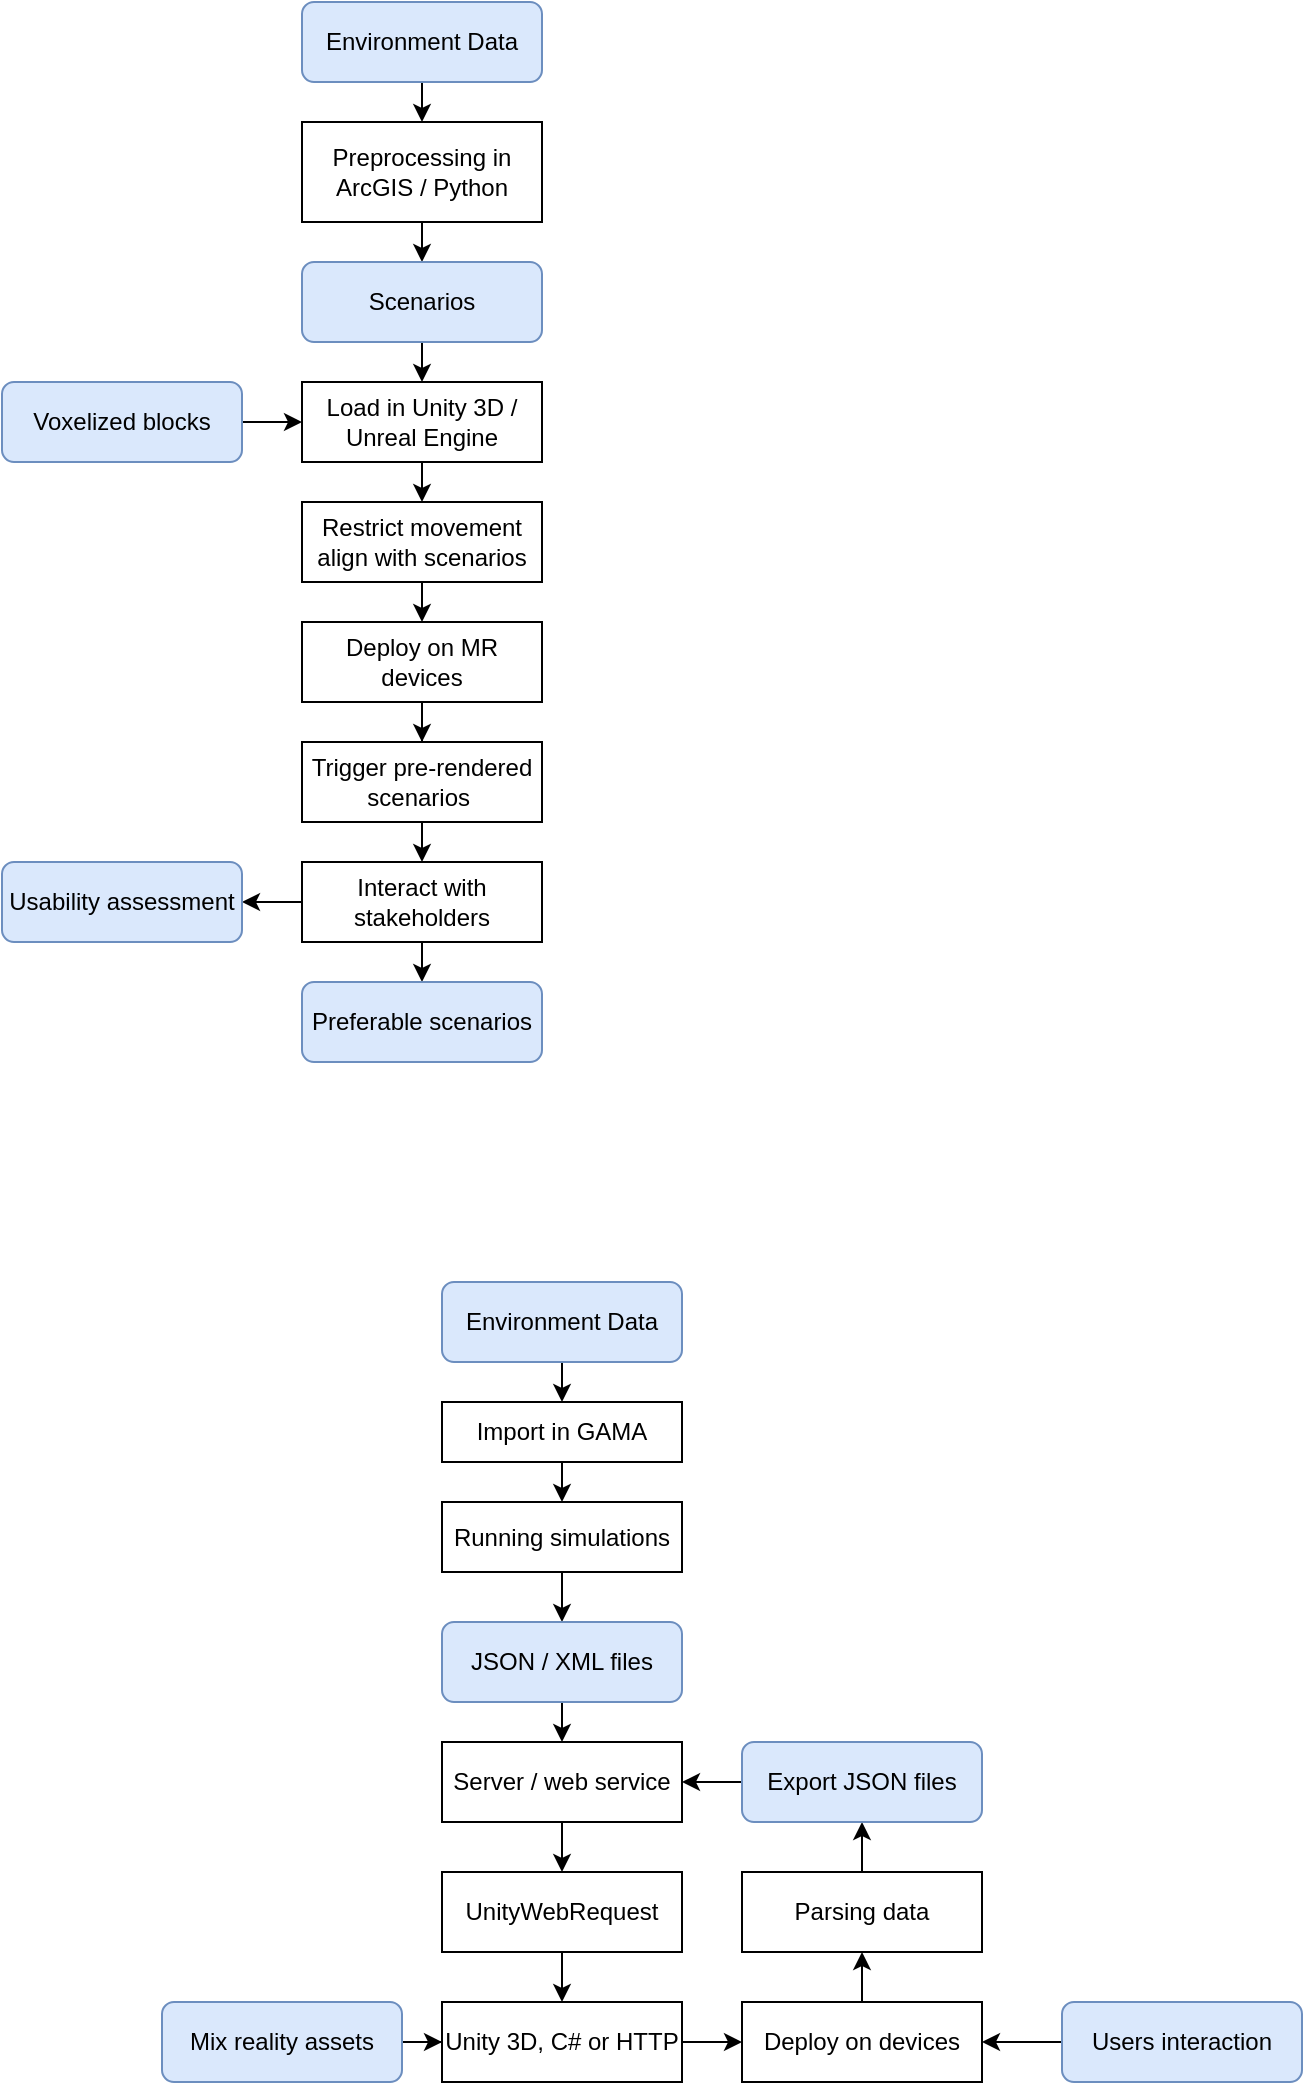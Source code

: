 <mxfile version="22.1.18" type="github">
  <diagram id="C5RBs43oDa-KdzZeNtuy" name="Page-1">
    <mxGraphModel dx="993" dy="2163" grid="1" gridSize="10" guides="1" tooltips="1" connect="1" arrows="1" fold="1" page="1" pageScale="1" pageWidth="827" pageHeight="1169" math="0" shadow="0">
      <root>
        <mxCell id="WIyWlLk6GJQsqaUBKTNV-0" />
        <mxCell id="WIyWlLk6GJQsqaUBKTNV-1" parent="WIyWlLk6GJQsqaUBKTNV-0" />
        <mxCell id="jLVxl9fpQNDpoja-MJB7-1" style="edgeStyle=orthogonalEdgeStyle;rounded=0;orthogonalLoop=1;jettySize=auto;html=1;exitX=0.5;exitY=1;exitDx=0;exitDy=0;entryX=0.5;entryY=0;entryDx=0;entryDy=0;" parent="WIyWlLk6GJQsqaUBKTNV-1" source="WIyWlLk6GJQsqaUBKTNV-3" target="jLVxl9fpQNDpoja-MJB7-0" edge="1">
          <mxGeometry relative="1" as="geometry" />
        </mxCell>
        <mxCell id="WIyWlLk6GJQsqaUBKTNV-3" value="Environment Data" style="rounded=1;whiteSpace=wrap;html=1;fontSize=12;glass=0;strokeWidth=1;shadow=0;fillColor=#dae8fc;strokeColor=#6c8ebf;" parent="WIyWlLk6GJQsqaUBKTNV-1" vertex="1">
          <mxGeometry x="180" y="80" width="120" height="40" as="geometry" />
        </mxCell>
        <mxCell id="jLVxl9fpQNDpoja-MJB7-5" style="edgeStyle=orthogonalEdgeStyle;rounded=0;orthogonalLoop=1;jettySize=auto;html=1;exitX=0.5;exitY=1;exitDx=0;exitDy=0;entryX=0.5;entryY=0;entryDx=0;entryDy=0;" parent="WIyWlLk6GJQsqaUBKTNV-1" source="jLVxl9fpQNDpoja-MJB7-0" target="jLVxl9fpQNDpoja-MJB7-4" edge="1">
          <mxGeometry relative="1" as="geometry" />
        </mxCell>
        <mxCell id="jLVxl9fpQNDpoja-MJB7-0" value="Preprocessing in ArcGIS / Python" style="rounded=0;whiteSpace=wrap;html=1;" parent="WIyWlLk6GJQsqaUBKTNV-1" vertex="1">
          <mxGeometry x="180" y="140" width="120" height="50" as="geometry" />
        </mxCell>
        <mxCell id="jLVxl9fpQNDpoja-MJB7-10" style="edgeStyle=orthogonalEdgeStyle;rounded=0;orthogonalLoop=1;jettySize=auto;html=1;exitX=0.5;exitY=1;exitDx=0;exitDy=0;entryX=0.5;entryY=0;entryDx=0;entryDy=0;" parent="WIyWlLk6GJQsqaUBKTNV-1" source="jLVxl9fpQNDpoja-MJB7-2" target="jLVxl9fpQNDpoja-MJB7-7" edge="1">
          <mxGeometry relative="1" as="geometry" />
        </mxCell>
        <mxCell id="jLVxl9fpQNDpoja-MJB7-2" value="Load in Unity 3D / Unreal Engine" style="rounded=0;whiteSpace=wrap;html=1;" parent="WIyWlLk6GJQsqaUBKTNV-1" vertex="1">
          <mxGeometry x="180" y="270" width="120" height="40" as="geometry" />
        </mxCell>
        <mxCell id="jLVxl9fpQNDpoja-MJB7-6" style="edgeStyle=orthogonalEdgeStyle;rounded=0;orthogonalLoop=1;jettySize=auto;html=1;exitX=0.5;exitY=1;exitDx=0;exitDy=0;entryX=0.5;entryY=0;entryDx=0;entryDy=0;" parent="WIyWlLk6GJQsqaUBKTNV-1" source="jLVxl9fpQNDpoja-MJB7-4" target="jLVxl9fpQNDpoja-MJB7-2" edge="1">
          <mxGeometry relative="1" as="geometry" />
        </mxCell>
        <mxCell id="jLVxl9fpQNDpoja-MJB7-4" value="Scenarios" style="rounded=1;whiteSpace=wrap;html=1;fillColor=#dae8fc;strokeColor=#6c8ebf;" parent="WIyWlLk6GJQsqaUBKTNV-1" vertex="1">
          <mxGeometry x="180" y="210" width="120" height="40" as="geometry" />
        </mxCell>
        <mxCell id="jLVxl9fpQNDpoja-MJB7-40" style="edgeStyle=orthogonalEdgeStyle;rounded=0;orthogonalLoop=1;jettySize=auto;html=1;exitX=0.5;exitY=1;exitDx=0;exitDy=0;entryX=0.5;entryY=0;entryDx=0;entryDy=0;" parent="WIyWlLk6GJQsqaUBKTNV-1" source="jLVxl9fpQNDpoja-MJB7-7" target="jLVxl9fpQNDpoja-MJB7-39" edge="1">
          <mxGeometry relative="1" as="geometry" />
        </mxCell>
        <mxCell id="jLVxl9fpQNDpoja-MJB7-7" value="Restrict movement align with scenarios" style="rounded=0;whiteSpace=wrap;html=1;" parent="WIyWlLk6GJQsqaUBKTNV-1" vertex="1">
          <mxGeometry x="180" y="330" width="120" height="40" as="geometry" />
        </mxCell>
        <mxCell id="jLVxl9fpQNDpoja-MJB7-9" style="edgeStyle=orthogonalEdgeStyle;rounded=0;orthogonalLoop=1;jettySize=auto;html=1;exitX=1;exitY=0.5;exitDx=0;exitDy=0;entryX=0;entryY=0.5;entryDx=0;entryDy=0;" parent="WIyWlLk6GJQsqaUBKTNV-1" source="jLVxl9fpQNDpoja-MJB7-8" target="jLVxl9fpQNDpoja-MJB7-2" edge="1">
          <mxGeometry relative="1" as="geometry" />
        </mxCell>
        <mxCell id="jLVxl9fpQNDpoja-MJB7-8" value="Voxelized blocks" style="rounded=1;whiteSpace=wrap;html=1;fillColor=#dae8fc;strokeColor=#6c8ebf;" parent="WIyWlLk6GJQsqaUBKTNV-1" vertex="1">
          <mxGeometry x="30" y="270" width="120" height="40" as="geometry" />
        </mxCell>
        <mxCell id="jLVxl9fpQNDpoja-MJB7-15" style="edgeStyle=orthogonalEdgeStyle;rounded=0;orthogonalLoop=1;jettySize=auto;html=1;exitX=0.5;exitY=1;exitDx=0;exitDy=0;entryX=0.5;entryY=0;entryDx=0;entryDy=0;" parent="WIyWlLk6GJQsqaUBKTNV-1" source="jLVxl9fpQNDpoja-MJB7-11" target="jLVxl9fpQNDpoja-MJB7-14" edge="1">
          <mxGeometry relative="1" as="geometry" />
        </mxCell>
        <mxCell id="jLVxl9fpQNDpoja-MJB7-11" value="Trigger pre-rendered scenarios&amp;nbsp;" style="rounded=0;whiteSpace=wrap;html=1;" parent="WIyWlLk6GJQsqaUBKTNV-1" vertex="1">
          <mxGeometry x="180" y="450" width="120" height="40" as="geometry" />
        </mxCell>
        <mxCell id="jLVxl9fpQNDpoja-MJB7-17" style="edgeStyle=orthogonalEdgeStyle;rounded=0;orthogonalLoop=1;jettySize=auto;html=1;exitX=0.5;exitY=1;exitDx=0;exitDy=0;entryX=0.5;entryY=0;entryDx=0;entryDy=0;" parent="WIyWlLk6GJQsqaUBKTNV-1" source="jLVxl9fpQNDpoja-MJB7-14" target="jLVxl9fpQNDpoja-MJB7-16" edge="1">
          <mxGeometry relative="1" as="geometry" />
        </mxCell>
        <mxCell id="jLVxl9fpQNDpoja-MJB7-43" style="edgeStyle=orthogonalEdgeStyle;rounded=0;orthogonalLoop=1;jettySize=auto;html=1;exitX=0;exitY=0.5;exitDx=0;exitDy=0;entryX=1;entryY=0.5;entryDx=0;entryDy=0;" parent="WIyWlLk6GJQsqaUBKTNV-1" source="jLVxl9fpQNDpoja-MJB7-14" target="jLVxl9fpQNDpoja-MJB7-18" edge="1">
          <mxGeometry relative="1" as="geometry" />
        </mxCell>
        <mxCell id="jLVxl9fpQNDpoja-MJB7-14" value="Interact with stakeholders" style="rounded=0;whiteSpace=wrap;html=1;" parent="WIyWlLk6GJQsqaUBKTNV-1" vertex="1">
          <mxGeometry x="180" y="510" width="120" height="40" as="geometry" />
        </mxCell>
        <mxCell id="jLVxl9fpQNDpoja-MJB7-16" value="Preferable scenarios" style="rounded=1;whiteSpace=wrap;html=1;fillColor=#dae8fc;strokeColor=#6c8ebf;" parent="WIyWlLk6GJQsqaUBKTNV-1" vertex="1">
          <mxGeometry x="180" y="570" width="120" height="40" as="geometry" />
        </mxCell>
        <mxCell id="jLVxl9fpQNDpoja-MJB7-18" value="Usability assessment" style="rounded=1;whiteSpace=wrap;html=1;fillColor=#dae8fc;strokeColor=#6c8ebf;" parent="WIyWlLk6GJQsqaUBKTNV-1" vertex="1">
          <mxGeometry x="30" y="510" width="120" height="40" as="geometry" />
        </mxCell>
        <mxCell id="jLVxl9fpQNDpoja-MJB7-20" style="edgeStyle=orthogonalEdgeStyle;rounded=0;orthogonalLoop=1;jettySize=auto;html=1;exitX=0.5;exitY=1;exitDx=0;exitDy=0;entryX=0.5;entryY=0;entryDx=0;entryDy=0;" parent="WIyWlLk6GJQsqaUBKTNV-1" source="jLVxl9fpQNDpoja-MJB7-21" target="jLVxl9fpQNDpoja-MJB7-23" edge="1">
          <mxGeometry relative="1" as="geometry" />
        </mxCell>
        <mxCell id="jLVxl9fpQNDpoja-MJB7-21" value="Environment Data" style="rounded=1;whiteSpace=wrap;html=1;fontSize=12;glass=0;strokeWidth=1;shadow=0;fillColor=#dae8fc;strokeColor=#6c8ebf;" parent="WIyWlLk6GJQsqaUBKTNV-1" vertex="1">
          <mxGeometry x="250" y="720" width="120" height="40" as="geometry" />
        </mxCell>
        <mxCell id="jLVxl9fpQNDpoja-MJB7-22" style="edgeStyle=orthogonalEdgeStyle;rounded=0;orthogonalLoop=1;jettySize=auto;html=1;exitX=0.5;exitY=1;exitDx=0;exitDy=0;entryX=0.5;entryY=0;entryDx=0;entryDy=0;" parent="WIyWlLk6GJQsqaUBKTNV-1" source="mX2S1sEm5IcqycoEy6Tq-0" target="jLVxl9fpQNDpoja-MJB7-27" edge="1">
          <mxGeometry relative="1" as="geometry" />
        </mxCell>
        <mxCell id="jLVxl9fpQNDpoja-MJB7-23" value="Import in GAMA" style="rounded=0;whiteSpace=wrap;html=1;" parent="WIyWlLk6GJQsqaUBKTNV-1" vertex="1">
          <mxGeometry x="250" y="780" width="120" height="30" as="geometry" />
        </mxCell>
        <mxCell id="mX2S1sEm5IcqycoEy6Tq-11" style="edgeStyle=orthogonalEdgeStyle;rounded=0;orthogonalLoop=1;jettySize=auto;html=1;exitX=1;exitY=0.5;exitDx=0;exitDy=0;" edge="1" parent="WIyWlLk6GJQsqaUBKTNV-1" source="jLVxl9fpQNDpoja-MJB7-25" target="jLVxl9fpQNDpoja-MJB7-33">
          <mxGeometry relative="1" as="geometry" />
        </mxCell>
        <mxCell id="jLVxl9fpQNDpoja-MJB7-25" value="Unity 3D, C# or HTTP" style="rounded=0;whiteSpace=wrap;html=1;" parent="WIyWlLk6GJQsqaUBKTNV-1" vertex="1">
          <mxGeometry x="250" y="1080" width="120" height="40" as="geometry" />
        </mxCell>
        <mxCell id="mX2S1sEm5IcqycoEy6Tq-5" style="edgeStyle=orthogonalEdgeStyle;rounded=0;orthogonalLoop=1;jettySize=auto;html=1;exitX=0.5;exitY=1;exitDx=0;exitDy=0;entryX=0.5;entryY=0;entryDx=0;entryDy=0;" edge="1" parent="WIyWlLk6GJQsqaUBKTNV-1" source="jLVxl9fpQNDpoja-MJB7-27" target="mX2S1sEm5IcqycoEy6Tq-3">
          <mxGeometry relative="1" as="geometry" />
        </mxCell>
        <mxCell id="jLVxl9fpQNDpoja-MJB7-27" value="JSON / XML files" style="rounded=1;whiteSpace=wrap;html=1;fillColor=#dae8fc;strokeColor=#6c8ebf;" parent="WIyWlLk6GJQsqaUBKTNV-1" vertex="1">
          <mxGeometry x="250" y="890" width="120" height="40" as="geometry" />
        </mxCell>
        <mxCell id="mX2S1sEm5IcqycoEy6Tq-18" style="edgeStyle=orthogonalEdgeStyle;rounded=0;orthogonalLoop=1;jettySize=auto;html=1;exitX=0.5;exitY=0;exitDx=0;exitDy=0;" edge="1" parent="WIyWlLk6GJQsqaUBKTNV-1" source="jLVxl9fpQNDpoja-MJB7-33" target="mX2S1sEm5IcqycoEy6Tq-16">
          <mxGeometry relative="1" as="geometry" />
        </mxCell>
        <mxCell id="jLVxl9fpQNDpoja-MJB7-33" value="Deploy on devices" style="rounded=0;whiteSpace=wrap;html=1;" parent="WIyWlLk6GJQsqaUBKTNV-1" vertex="1">
          <mxGeometry x="400" y="1080" width="120" height="40" as="geometry" />
        </mxCell>
        <mxCell id="mX2S1sEm5IcqycoEy6Tq-9" style="edgeStyle=orthogonalEdgeStyle;rounded=0;orthogonalLoop=1;jettySize=auto;html=1;exitX=1;exitY=0.5;exitDx=0;exitDy=0;" edge="1" parent="WIyWlLk6GJQsqaUBKTNV-1" source="jLVxl9fpQNDpoja-MJB7-38" target="jLVxl9fpQNDpoja-MJB7-25">
          <mxGeometry relative="1" as="geometry" />
        </mxCell>
        <mxCell id="jLVxl9fpQNDpoja-MJB7-38" value="Mix reality assets" style="rounded=1;whiteSpace=wrap;html=1;fillColor=#dae8fc;strokeColor=#6c8ebf;" parent="WIyWlLk6GJQsqaUBKTNV-1" vertex="1">
          <mxGeometry x="110" y="1080" width="120" height="40" as="geometry" />
        </mxCell>
        <mxCell id="jLVxl9fpQNDpoja-MJB7-41" style="edgeStyle=orthogonalEdgeStyle;rounded=0;orthogonalLoop=1;jettySize=auto;html=1;exitX=0.5;exitY=1;exitDx=0;exitDy=0;" parent="WIyWlLk6GJQsqaUBKTNV-1" source="jLVxl9fpQNDpoja-MJB7-39" target="jLVxl9fpQNDpoja-MJB7-11" edge="1">
          <mxGeometry relative="1" as="geometry" />
        </mxCell>
        <mxCell id="jLVxl9fpQNDpoja-MJB7-39" value="Deploy on MR devices" style="rounded=0;whiteSpace=wrap;html=1;" parent="WIyWlLk6GJQsqaUBKTNV-1" vertex="1">
          <mxGeometry x="180" y="390" width="120" height="40" as="geometry" />
        </mxCell>
        <mxCell id="jLVxl9fpQNDpoja-MJB7-42" style="edgeStyle=orthogonalEdgeStyle;rounded=0;orthogonalLoop=1;jettySize=auto;html=1;exitX=0.5;exitY=1;exitDx=0;exitDy=0;" parent="WIyWlLk6GJQsqaUBKTNV-1" source="jLVxl9fpQNDpoja-MJB7-23" target="jLVxl9fpQNDpoja-MJB7-23" edge="1">
          <mxGeometry relative="1" as="geometry" />
        </mxCell>
        <mxCell id="mX2S1sEm5IcqycoEy6Tq-1" value="" style="edgeStyle=orthogonalEdgeStyle;rounded=0;orthogonalLoop=1;jettySize=auto;html=1;exitX=0.5;exitY=1;exitDx=0;exitDy=0;entryX=0.5;entryY=0;entryDx=0;entryDy=0;" edge="1" parent="WIyWlLk6GJQsqaUBKTNV-1" source="jLVxl9fpQNDpoja-MJB7-23" target="mX2S1sEm5IcqycoEy6Tq-0">
          <mxGeometry relative="1" as="geometry">
            <mxPoint x="310" y="810" as="sourcePoint" />
            <mxPoint x="310" y="855" as="targetPoint" />
          </mxGeometry>
        </mxCell>
        <mxCell id="mX2S1sEm5IcqycoEy6Tq-0" value="Running simulations" style="rounded=0;whiteSpace=wrap;html=1;" vertex="1" parent="WIyWlLk6GJQsqaUBKTNV-1">
          <mxGeometry x="250" y="830" width="120" height="35" as="geometry" />
        </mxCell>
        <mxCell id="mX2S1sEm5IcqycoEy6Tq-7" style="edgeStyle=orthogonalEdgeStyle;rounded=0;orthogonalLoop=1;jettySize=auto;html=1;exitX=0.5;exitY=1;exitDx=0;exitDy=0;entryX=0.5;entryY=0;entryDx=0;entryDy=0;" edge="1" parent="WIyWlLk6GJQsqaUBKTNV-1" source="mX2S1sEm5IcqycoEy6Tq-3" target="mX2S1sEm5IcqycoEy6Tq-6">
          <mxGeometry relative="1" as="geometry" />
        </mxCell>
        <mxCell id="mX2S1sEm5IcqycoEy6Tq-3" value="Server / web service" style="rounded=0;whiteSpace=wrap;html=1;" vertex="1" parent="WIyWlLk6GJQsqaUBKTNV-1">
          <mxGeometry x="250" y="950" width="120" height="40" as="geometry" />
        </mxCell>
        <mxCell id="mX2S1sEm5IcqycoEy6Tq-8" style="edgeStyle=orthogonalEdgeStyle;rounded=0;orthogonalLoop=1;jettySize=auto;html=1;exitX=0.5;exitY=1;exitDx=0;exitDy=0;entryX=0.5;entryY=0;entryDx=0;entryDy=0;" edge="1" parent="WIyWlLk6GJQsqaUBKTNV-1" source="mX2S1sEm5IcqycoEy6Tq-6" target="jLVxl9fpQNDpoja-MJB7-25">
          <mxGeometry relative="1" as="geometry" />
        </mxCell>
        <mxCell id="mX2S1sEm5IcqycoEy6Tq-6" value="UnityWebRequest" style="rounded=0;whiteSpace=wrap;html=1;" vertex="1" parent="WIyWlLk6GJQsqaUBKTNV-1">
          <mxGeometry x="250" y="1015" width="120" height="40" as="geometry" />
        </mxCell>
        <mxCell id="mX2S1sEm5IcqycoEy6Tq-14" style="edgeStyle=orthogonalEdgeStyle;rounded=0;orthogonalLoop=1;jettySize=auto;html=1;exitX=0;exitY=0.5;exitDx=0;exitDy=0;entryX=1;entryY=0.5;entryDx=0;entryDy=0;" edge="1" parent="WIyWlLk6GJQsqaUBKTNV-1" source="mX2S1sEm5IcqycoEy6Tq-13" target="jLVxl9fpQNDpoja-MJB7-33">
          <mxGeometry relative="1" as="geometry" />
        </mxCell>
        <mxCell id="mX2S1sEm5IcqycoEy6Tq-13" value="Users interaction" style="rounded=1;whiteSpace=wrap;html=1;fillColor=#dae8fc;strokeColor=#6c8ebf;" vertex="1" parent="WIyWlLk6GJQsqaUBKTNV-1">
          <mxGeometry x="560" y="1080" width="120" height="40" as="geometry" />
        </mxCell>
        <mxCell id="mX2S1sEm5IcqycoEy6Tq-20" style="edgeStyle=orthogonalEdgeStyle;rounded=0;orthogonalLoop=1;jettySize=auto;html=1;exitX=0.5;exitY=0;exitDx=0;exitDy=0;entryX=0.5;entryY=1;entryDx=0;entryDy=0;" edge="1" parent="WIyWlLk6GJQsqaUBKTNV-1" source="mX2S1sEm5IcqycoEy6Tq-16">
          <mxGeometry relative="1" as="geometry">
            <mxPoint x="460" y="990" as="targetPoint" />
          </mxGeometry>
        </mxCell>
        <mxCell id="mX2S1sEm5IcqycoEy6Tq-16" value="Parsing data" style="rounded=0;whiteSpace=wrap;html=1;" vertex="1" parent="WIyWlLk6GJQsqaUBKTNV-1">
          <mxGeometry x="400" y="1015" width="120" height="40" as="geometry" />
        </mxCell>
        <mxCell id="mX2S1sEm5IcqycoEy6Tq-21" style="edgeStyle=orthogonalEdgeStyle;rounded=0;orthogonalLoop=1;jettySize=auto;html=1;exitX=0;exitY=0.5;exitDx=0;exitDy=0;entryX=1;entryY=0.5;entryDx=0;entryDy=0;" edge="1" parent="WIyWlLk6GJQsqaUBKTNV-1" target="mX2S1sEm5IcqycoEy6Tq-3">
          <mxGeometry relative="1" as="geometry">
            <mxPoint x="400" y="970" as="sourcePoint" />
          </mxGeometry>
        </mxCell>
        <mxCell id="mX2S1sEm5IcqycoEy6Tq-24" value="Export JSON files" style="rounded=1;whiteSpace=wrap;html=1;fillColor=#dae8fc;strokeColor=#6c8ebf;" vertex="1" parent="WIyWlLk6GJQsqaUBKTNV-1">
          <mxGeometry x="400" y="950" width="120" height="40" as="geometry" />
        </mxCell>
      </root>
    </mxGraphModel>
  </diagram>
</mxfile>
